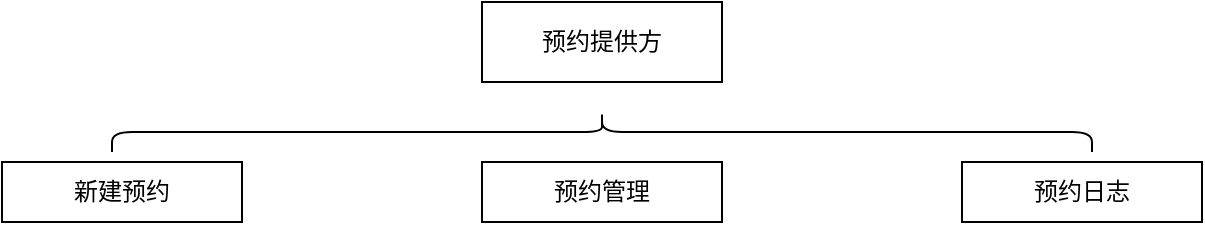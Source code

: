 <mxfile version="19.0.3" type="device"><diagram id="DHTgeVSJ7ixx2d31Xyqk" name="第 1 页"><mxGraphModel dx="1102" dy="1069" grid="1" gridSize="10" guides="1" tooltips="1" connect="1" arrows="1" fold="1" page="1" pageScale="1" pageWidth="1169" pageHeight="827" math="0" shadow="0"><root><mxCell id="0"/><mxCell id="1" parent="0"/><mxCell id="6JxF5uoY88DOvg_GDiSS-1" value="预约提供方" style="rounded=0;whiteSpace=wrap;html=1;" vertex="1" parent="1"><mxGeometry x="440" y="250" width="120" height="40" as="geometry"/></mxCell><mxCell id="6JxF5uoY88DOvg_GDiSS-2" value="" style="shape=curlyBracket;whiteSpace=wrap;html=1;rounded=1;rotation=90;" vertex="1" parent="1"><mxGeometry x="490" y="70" width="20" height="490" as="geometry"/></mxCell><mxCell id="6JxF5uoY88DOvg_GDiSS-3" value="新建预约" style="rounded=0;whiteSpace=wrap;html=1;" vertex="1" parent="1"><mxGeometry x="200" y="330" width="120" height="30" as="geometry"/></mxCell><mxCell id="6JxF5uoY88DOvg_GDiSS-4" value="预约管理" style="rounded=0;whiteSpace=wrap;html=1;" vertex="1" parent="1"><mxGeometry x="440" y="330" width="120" height="30" as="geometry"/></mxCell><mxCell id="6JxF5uoY88DOvg_GDiSS-5" value="预约日志" style="rounded=0;whiteSpace=wrap;html=1;" vertex="1" parent="1"><mxGeometry x="680" y="330" width="120" height="30" as="geometry"/></mxCell></root></mxGraphModel></diagram></mxfile>